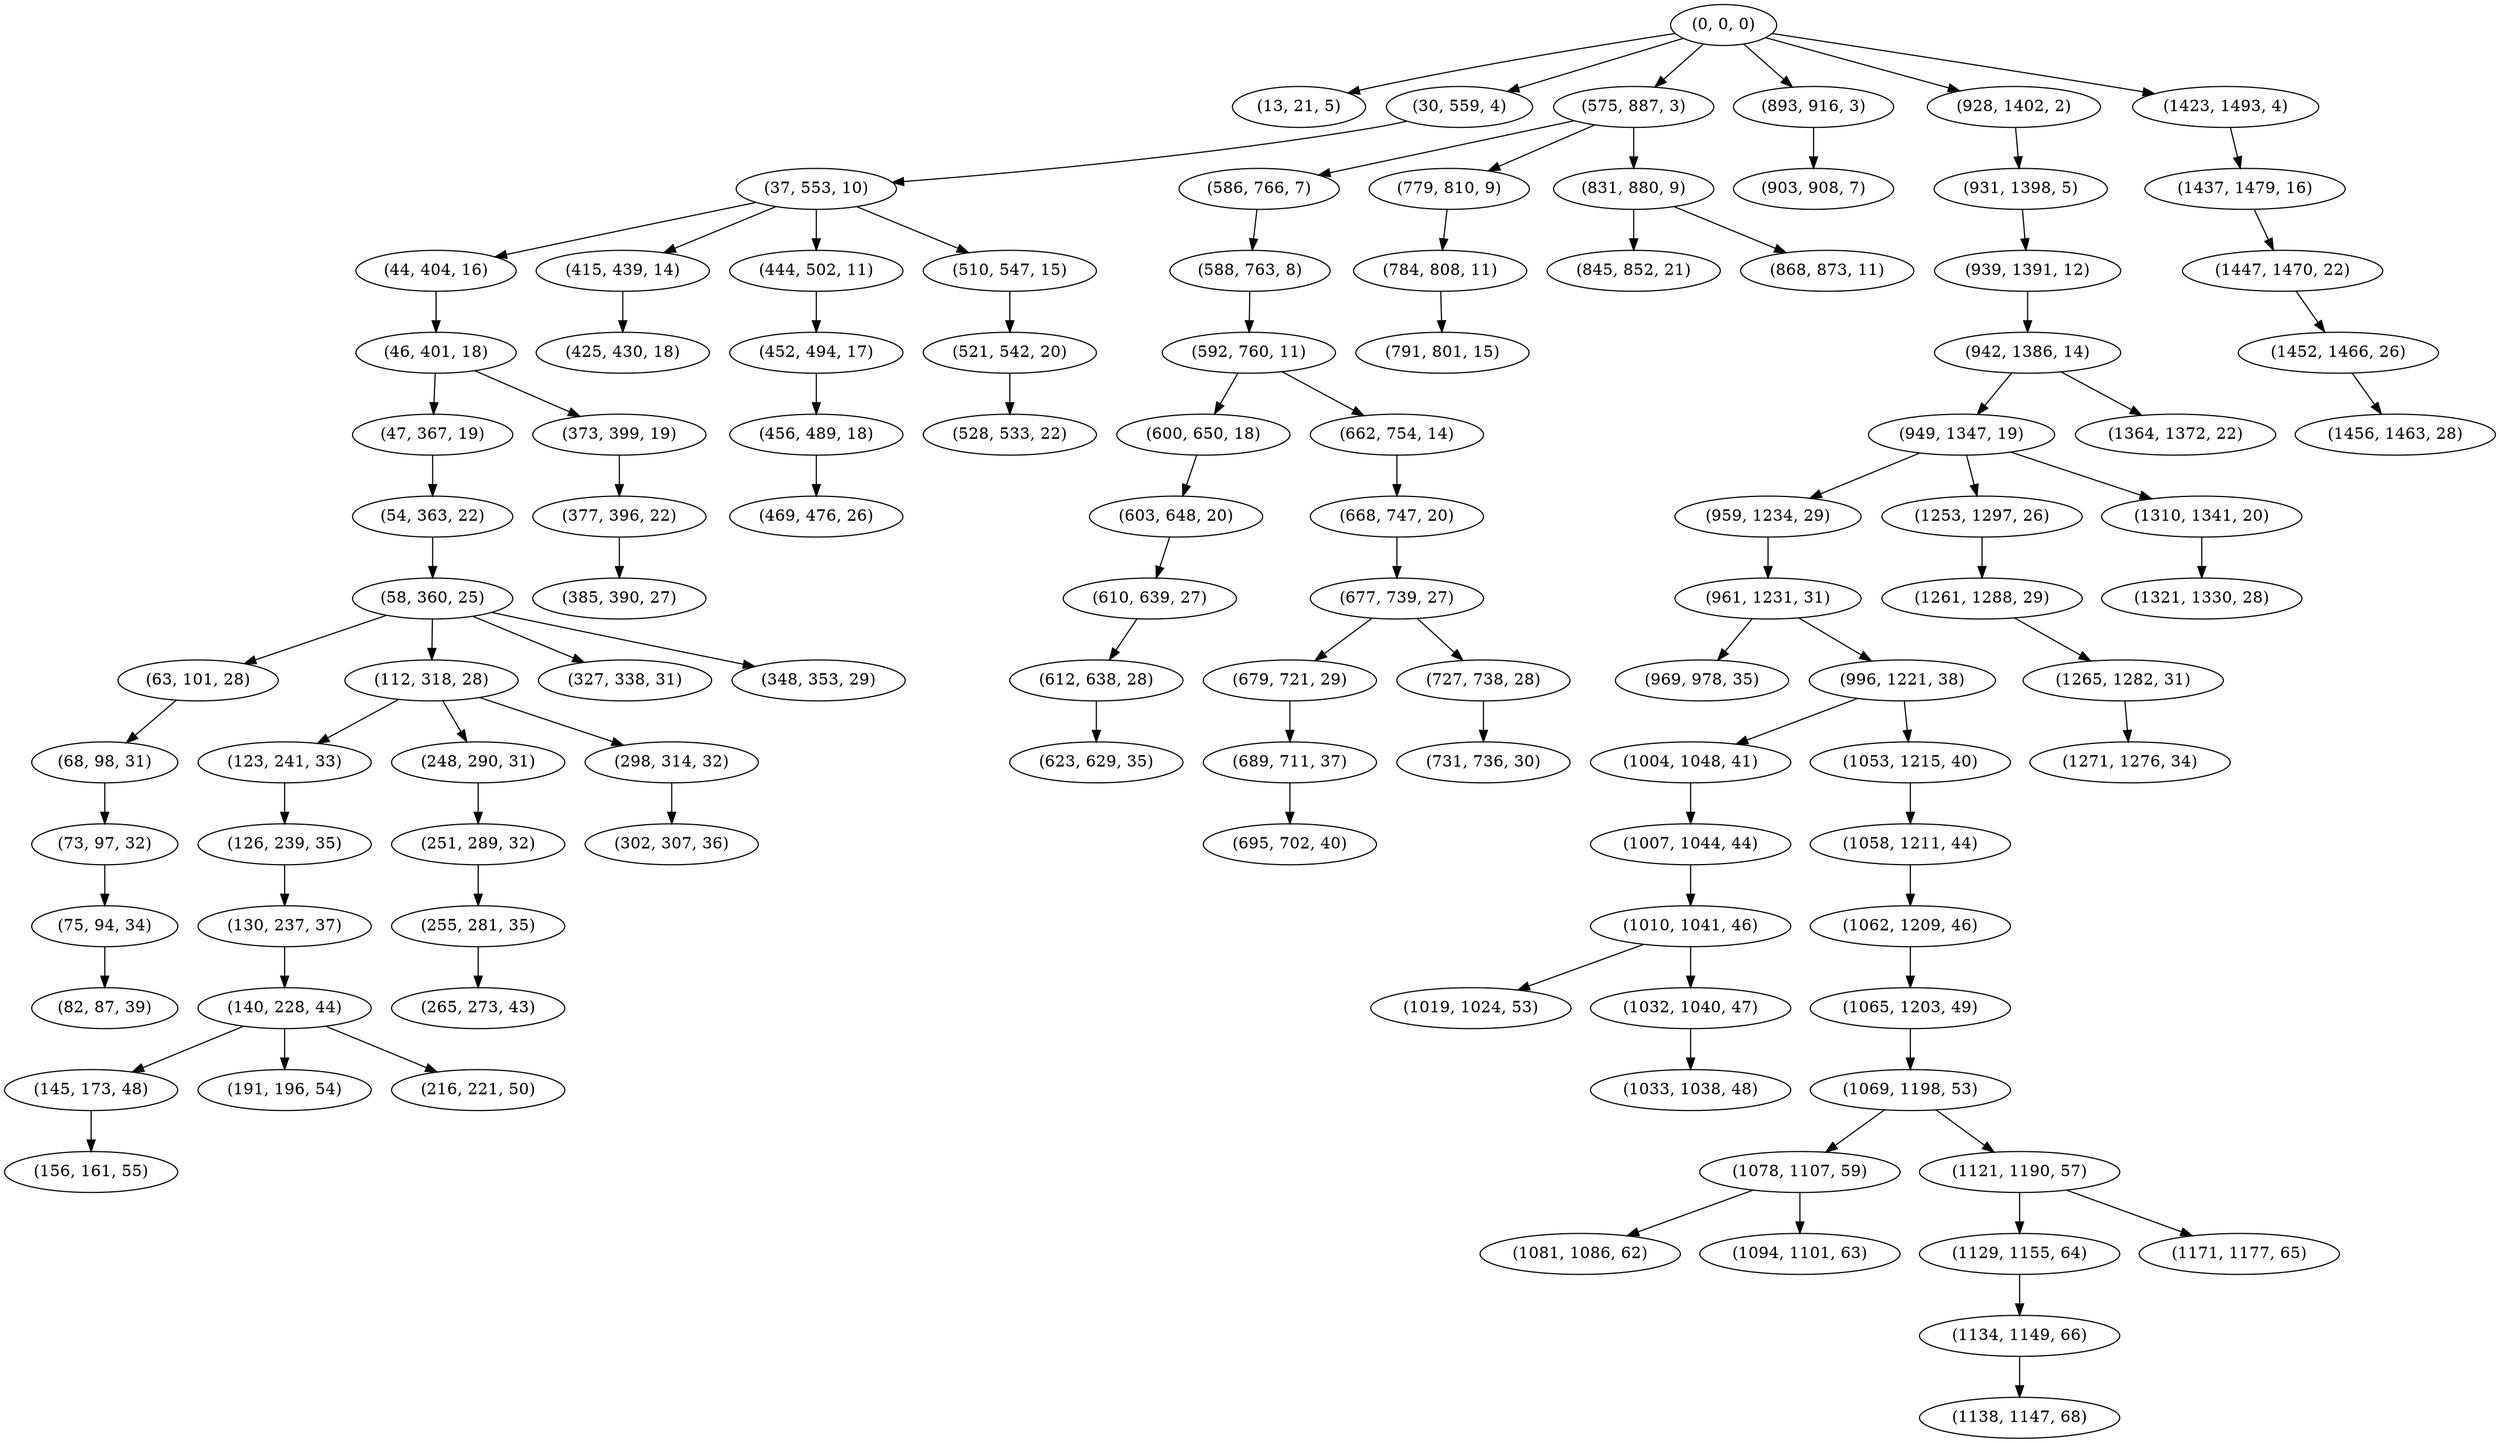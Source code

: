 digraph tree {
    "(0, 0, 0)";
    "(13, 21, 5)";
    "(30, 559, 4)";
    "(37, 553, 10)";
    "(44, 404, 16)";
    "(46, 401, 18)";
    "(47, 367, 19)";
    "(54, 363, 22)";
    "(58, 360, 25)";
    "(63, 101, 28)";
    "(68, 98, 31)";
    "(73, 97, 32)";
    "(75, 94, 34)";
    "(82, 87, 39)";
    "(112, 318, 28)";
    "(123, 241, 33)";
    "(126, 239, 35)";
    "(130, 237, 37)";
    "(140, 228, 44)";
    "(145, 173, 48)";
    "(156, 161, 55)";
    "(191, 196, 54)";
    "(216, 221, 50)";
    "(248, 290, 31)";
    "(251, 289, 32)";
    "(255, 281, 35)";
    "(265, 273, 43)";
    "(298, 314, 32)";
    "(302, 307, 36)";
    "(327, 338, 31)";
    "(348, 353, 29)";
    "(373, 399, 19)";
    "(377, 396, 22)";
    "(385, 390, 27)";
    "(415, 439, 14)";
    "(425, 430, 18)";
    "(444, 502, 11)";
    "(452, 494, 17)";
    "(456, 489, 18)";
    "(469, 476, 26)";
    "(510, 547, 15)";
    "(521, 542, 20)";
    "(528, 533, 22)";
    "(575, 887, 3)";
    "(586, 766, 7)";
    "(588, 763, 8)";
    "(592, 760, 11)";
    "(600, 650, 18)";
    "(603, 648, 20)";
    "(610, 639, 27)";
    "(612, 638, 28)";
    "(623, 629, 35)";
    "(662, 754, 14)";
    "(668, 747, 20)";
    "(677, 739, 27)";
    "(679, 721, 29)";
    "(689, 711, 37)";
    "(695, 702, 40)";
    "(727, 738, 28)";
    "(731, 736, 30)";
    "(779, 810, 9)";
    "(784, 808, 11)";
    "(791, 801, 15)";
    "(831, 880, 9)";
    "(845, 852, 21)";
    "(868, 873, 11)";
    "(893, 916, 3)";
    "(903, 908, 7)";
    "(928, 1402, 2)";
    "(931, 1398, 5)";
    "(939, 1391, 12)";
    "(942, 1386, 14)";
    "(949, 1347, 19)";
    "(959, 1234, 29)";
    "(961, 1231, 31)";
    "(969, 978, 35)";
    "(996, 1221, 38)";
    "(1004, 1048, 41)";
    "(1007, 1044, 44)";
    "(1010, 1041, 46)";
    "(1019, 1024, 53)";
    "(1032, 1040, 47)";
    "(1033, 1038, 48)";
    "(1053, 1215, 40)";
    "(1058, 1211, 44)";
    "(1062, 1209, 46)";
    "(1065, 1203, 49)";
    "(1069, 1198, 53)";
    "(1078, 1107, 59)";
    "(1081, 1086, 62)";
    "(1094, 1101, 63)";
    "(1121, 1190, 57)";
    "(1129, 1155, 64)";
    "(1134, 1149, 66)";
    "(1138, 1147, 68)";
    "(1171, 1177, 65)";
    "(1253, 1297, 26)";
    "(1261, 1288, 29)";
    "(1265, 1282, 31)";
    "(1271, 1276, 34)";
    "(1310, 1341, 20)";
    "(1321, 1330, 28)";
    "(1364, 1372, 22)";
    "(1423, 1493, 4)";
    "(1437, 1479, 16)";
    "(1447, 1470, 22)";
    "(1452, 1466, 26)";
    "(1456, 1463, 28)";
    "(0, 0, 0)" -> "(13, 21, 5)";
    "(0, 0, 0)" -> "(30, 559, 4)";
    "(0, 0, 0)" -> "(575, 887, 3)";
    "(0, 0, 0)" -> "(893, 916, 3)";
    "(0, 0, 0)" -> "(928, 1402, 2)";
    "(0, 0, 0)" -> "(1423, 1493, 4)";
    "(30, 559, 4)" -> "(37, 553, 10)";
    "(37, 553, 10)" -> "(44, 404, 16)";
    "(37, 553, 10)" -> "(415, 439, 14)";
    "(37, 553, 10)" -> "(444, 502, 11)";
    "(37, 553, 10)" -> "(510, 547, 15)";
    "(44, 404, 16)" -> "(46, 401, 18)";
    "(46, 401, 18)" -> "(47, 367, 19)";
    "(46, 401, 18)" -> "(373, 399, 19)";
    "(47, 367, 19)" -> "(54, 363, 22)";
    "(54, 363, 22)" -> "(58, 360, 25)";
    "(58, 360, 25)" -> "(63, 101, 28)";
    "(58, 360, 25)" -> "(112, 318, 28)";
    "(58, 360, 25)" -> "(327, 338, 31)";
    "(58, 360, 25)" -> "(348, 353, 29)";
    "(63, 101, 28)" -> "(68, 98, 31)";
    "(68, 98, 31)" -> "(73, 97, 32)";
    "(73, 97, 32)" -> "(75, 94, 34)";
    "(75, 94, 34)" -> "(82, 87, 39)";
    "(112, 318, 28)" -> "(123, 241, 33)";
    "(112, 318, 28)" -> "(248, 290, 31)";
    "(112, 318, 28)" -> "(298, 314, 32)";
    "(123, 241, 33)" -> "(126, 239, 35)";
    "(126, 239, 35)" -> "(130, 237, 37)";
    "(130, 237, 37)" -> "(140, 228, 44)";
    "(140, 228, 44)" -> "(145, 173, 48)";
    "(140, 228, 44)" -> "(191, 196, 54)";
    "(140, 228, 44)" -> "(216, 221, 50)";
    "(145, 173, 48)" -> "(156, 161, 55)";
    "(248, 290, 31)" -> "(251, 289, 32)";
    "(251, 289, 32)" -> "(255, 281, 35)";
    "(255, 281, 35)" -> "(265, 273, 43)";
    "(298, 314, 32)" -> "(302, 307, 36)";
    "(373, 399, 19)" -> "(377, 396, 22)";
    "(377, 396, 22)" -> "(385, 390, 27)";
    "(415, 439, 14)" -> "(425, 430, 18)";
    "(444, 502, 11)" -> "(452, 494, 17)";
    "(452, 494, 17)" -> "(456, 489, 18)";
    "(456, 489, 18)" -> "(469, 476, 26)";
    "(510, 547, 15)" -> "(521, 542, 20)";
    "(521, 542, 20)" -> "(528, 533, 22)";
    "(575, 887, 3)" -> "(586, 766, 7)";
    "(575, 887, 3)" -> "(779, 810, 9)";
    "(575, 887, 3)" -> "(831, 880, 9)";
    "(586, 766, 7)" -> "(588, 763, 8)";
    "(588, 763, 8)" -> "(592, 760, 11)";
    "(592, 760, 11)" -> "(600, 650, 18)";
    "(592, 760, 11)" -> "(662, 754, 14)";
    "(600, 650, 18)" -> "(603, 648, 20)";
    "(603, 648, 20)" -> "(610, 639, 27)";
    "(610, 639, 27)" -> "(612, 638, 28)";
    "(612, 638, 28)" -> "(623, 629, 35)";
    "(662, 754, 14)" -> "(668, 747, 20)";
    "(668, 747, 20)" -> "(677, 739, 27)";
    "(677, 739, 27)" -> "(679, 721, 29)";
    "(677, 739, 27)" -> "(727, 738, 28)";
    "(679, 721, 29)" -> "(689, 711, 37)";
    "(689, 711, 37)" -> "(695, 702, 40)";
    "(727, 738, 28)" -> "(731, 736, 30)";
    "(779, 810, 9)" -> "(784, 808, 11)";
    "(784, 808, 11)" -> "(791, 801, 15)";
    "(831, 880, 9)" -> "(845, 852, 21)";
    "(831, 880, 9)" -> "(868, 873, 11)";
    "(893, 916, 3)" -> "(903, 908, 7)";
    "(928, 1402, 2)" -> "(931, 1398, 5)";
    "(931, 1398, 5)" -> "(939, 1391, 12)";
    "(939, 1391, 12)" -> "(942, 1386, 14)";
    "(942, 1386, 14)" -> "(949, 1347, 19)";
    "(942, 1386, 14)" -> "(1364, 1372, 22)";
    "(949, 1347, 19)" -> "(959, 1234, 29)";
    "(949, 1347, 19)" -> "(1253, 1297, 26)";
    "(949, 1347, 19)" -> "(1310, 1341, 20)";
    "(959, 1234, 29)" -> "(961, 1231, 31)";
    "(961, 1231, 31)" -> "(969, 978, 35)";
    "(961, 1231, 31)" -> "(996, 1221, 38)";
    "(996, 1221, 38)" -> "(1004, 1048, 41)";
    "(996, 1221, 38)" -> "(1053, 1215, 40)";
    "(1004, 1048, 41)" -> "(1007, 1044, 44)";
    "(1007, 1044, 44)" -> "(1010, 1041, 46)";
    "(1010, 1041, 46)" -> "(1019, 1024, 53)";
    "(1010, 1041, 46)" -> "(1032, 1040, 47)";
    "(1032, 1040, 47)" -> "(1033, 1038, 48)";
    "(1053, 1215, 40)" -> "(1058, 1211, 44)";
    "(1058, 1211, 44)" -> "(1062, 1209, 46)";
    "(1062, 1209, 46)" -> "(1065, 1203, 49)";
    "(1065, 1203, 49)" -> "(1069, 1198, 53)";
    "(1069, 1198, 53)" -> "(1078, 1107, 59)";
    "(1069, 1198, 53)" -> "(1121, 1190, 57)";
    "(1078, 1107, 59)" -> "(1081, 1086, 62)";
    "(1078, 1107, 59)" -> "(1094, 1101, 63)";
    "(1121, 1190, 57)" -> "(1129, 1155, 64)";
    "(1121, 1190, 57)" -> "(1171, 1177, 65)";
    "(1129, 1155, 64)" -> "(1134, 1149, 66)";
    "(1134, 1149, 66)" -> "(1138, 1147, 68)";
    "(1253, 1297, 26)" -> "(1261, 1288, 29)";
    "(1261, 1288, 29)" -> "(1265, 1282, 31)";
    "(1265, 1282, 31)" -> "(1271, 1276, 34)";
    "(1310, 1341, 20)" -> "(1321, 1330, 28)";
    "(1423, 1493, 4)" -> "(1437, 1479, 16)";
    "(1437, 1479, 16)" -> "(1447, 1470, 22)";
    "(1447, 1470, 22)" -> "(1452, 1466, 26)";
    "(1452, 1466, 26)" -> "(1456, 1463, 28)";
}
